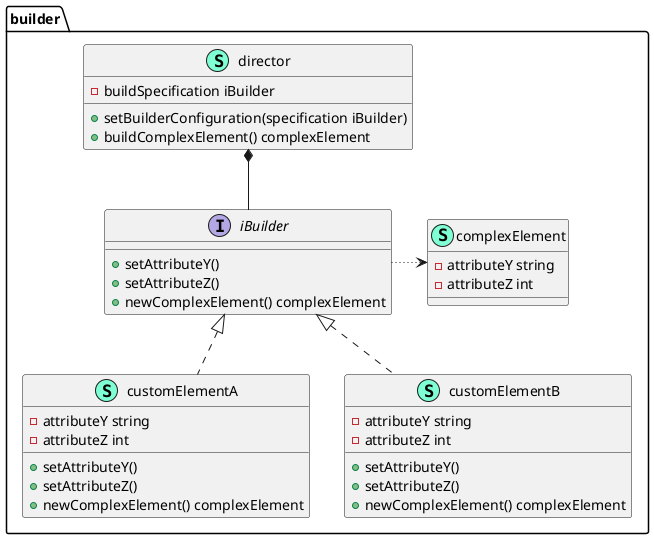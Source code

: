 @startuml builder

namespace builder {
     class customElementA << (S,Aquamarine) >> {
        - attributeY string
        - attributeZ int

        + setAttributeY() 
        + setAttributeZ() 
        + newComplexElement() complexElement

    }
    class customElementB << (S,Aquamarine) >> {
        - attributeY string
        - attributeZ int

        + setAttributeY() 
        + setAttributeZ() 
        + newComplexElement() complexElement

    }
    class director << (S,Aquamarine) >> {
        - buildSpecification iBuilder

        + setBuilderConfiguration(specification iBuilder) 
        + buildComplexElement() complexElement

    }
    interface iBuilder  {
        + setAttributeY() 
        + setAttributeZ() 
        + newComplexElement() complexElement
    }
    class complexElement << (S,Aquamarine) >> {
        - attributeY string
        - attributeZ int

    }
}

"builder.director" *-- "builder.iBuilder"

/' together {
    class builder.customElementA
    class builder.customElementB
} '/
"builder.iBuilder" <|.. "builder.customElementA"
"builder.iBuilder" <|.. "builder.customElementB"

'hide builder.complexElement
'"builder.iBuilder" .> "builder.complexElement"
"builder.iBuilder" .[dotted,thickness=1]> "builder.complexElement"


@enduml
